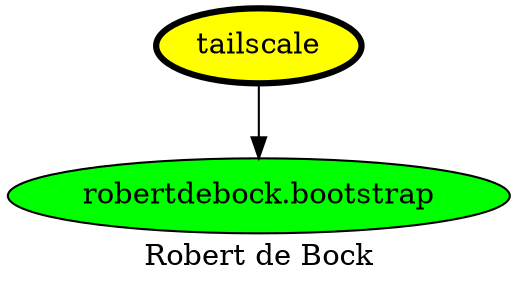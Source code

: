 digraph PhiloDilemma {
  label = "Robert de Bock" ;
  overlap=false
  {
    "tailscale" [fillcolor=yellow style=filled penwidth=3]
    "robertdebock.bootstrap" [fillcolor=green style=filled]
  }
  "tailscale" -> "robertdebock.bootstrap"
}
